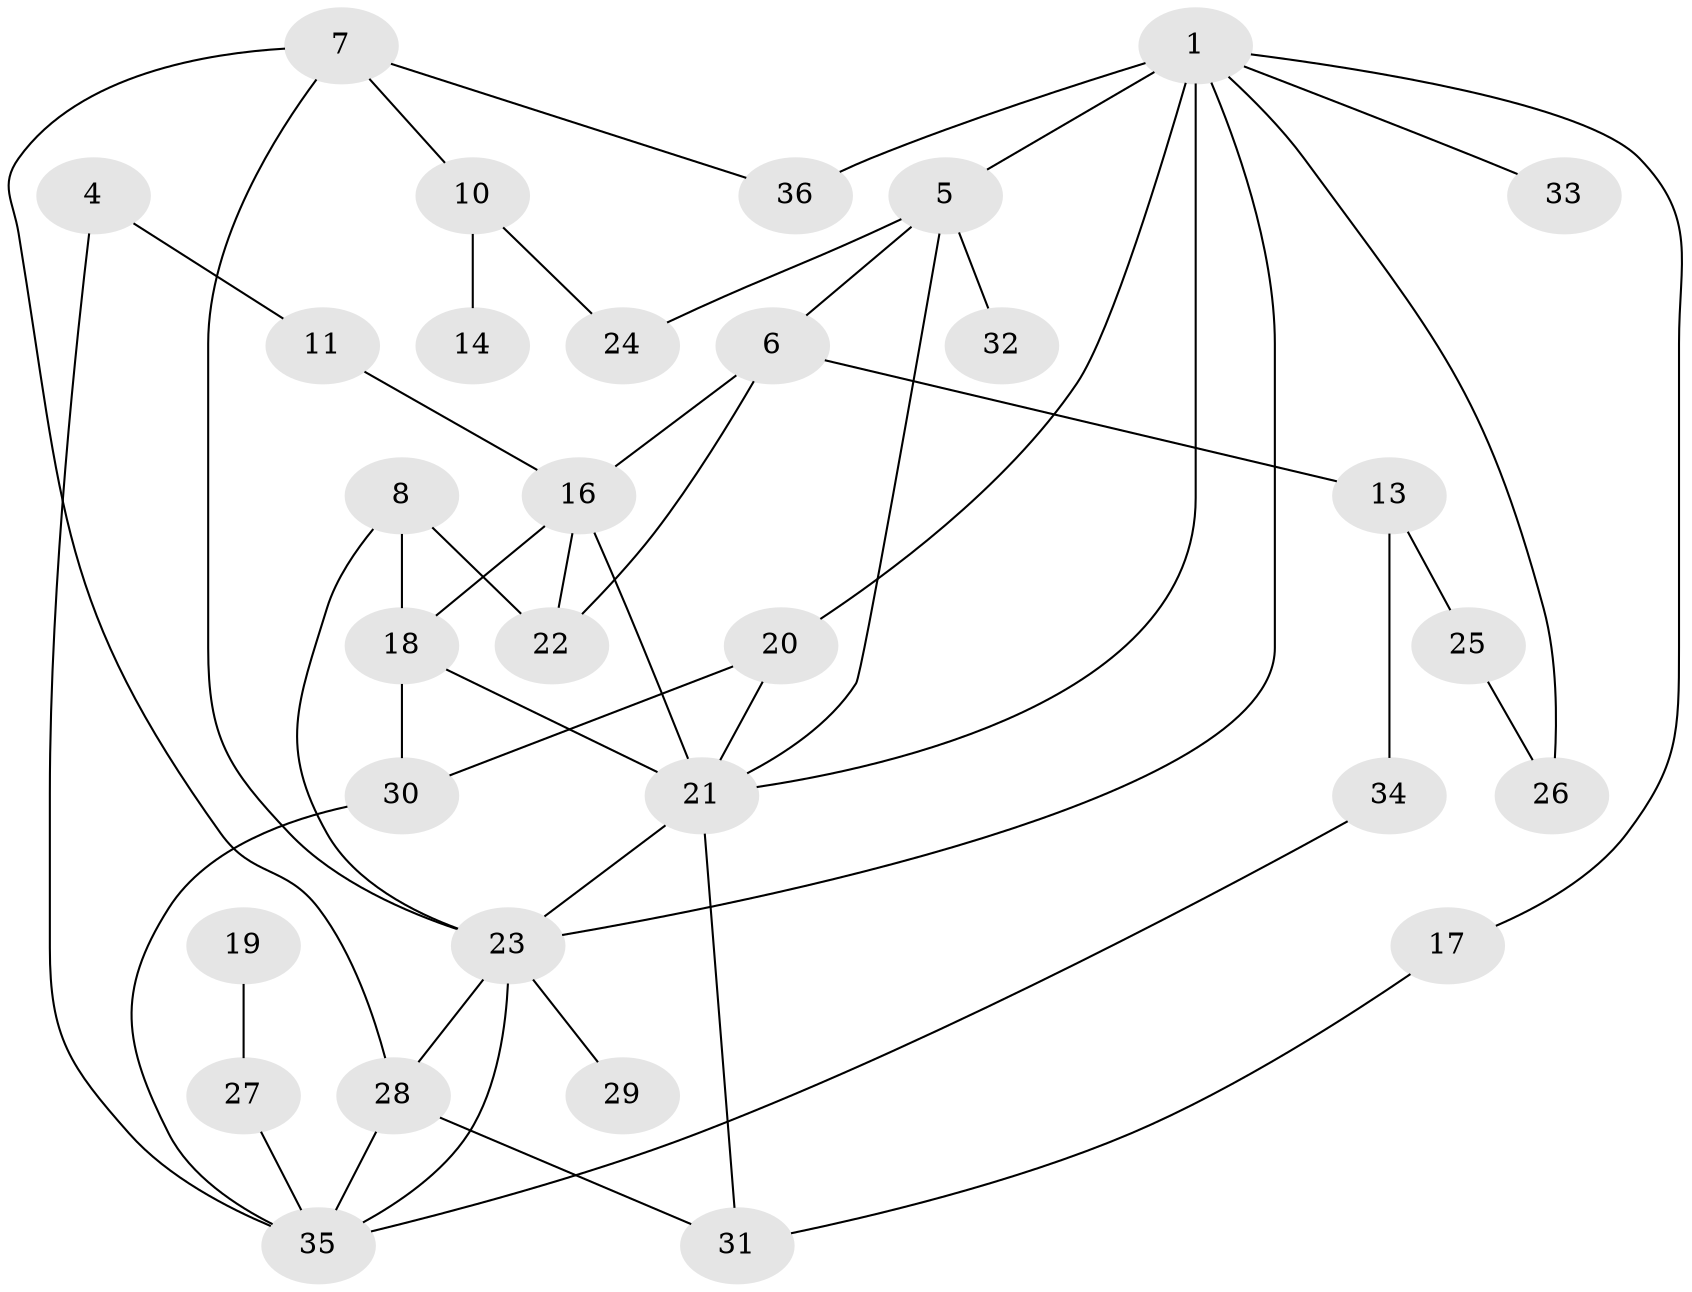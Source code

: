 // original degree distribution, {4: 0.09722222222222222, 0: 0.05555555555555555, 1: 0.125, 2: 0.4305555555555556, 3: 0.2222222222222222, 5: 0.013888888888888888, 6: 0.05555555555555555}
// Generated by graph-tools (version 1.1) at 2025/33/03/09/25 02:33:36]
// undirected, 31 vertices, 49 edges
graph export_dot {
graph [start="1"]
  node [color=gray90,style=filled];
  1;
  4;
  5;
  6;
  7;
  8;
  10;
  11;
  13;
  14;
  16;
  17;
  18;
  19;
  20;
  21;
  22;
  23;
  24;
  25;
  26;
  27;
  28;
  29;
  30;
  31;
  32;
  33;
  34;
  35;
  36;
  1 -- 5 [weight=1.0];
  1 -- 17 [weight=1.0];
  1 -- 20 [weight=1.0];
  1 -- 21 [weight=1.0];
  1 -- 23 [weight=1.0];
  1 -- 26 [weight=1.0];
  1 -- 33 [weight=1.0];
  1 -- 36 [weight=2.0];
  4 -- 11 [weight=1.0];
  4 -- 35 [weight=1.0];
  5 -- 6 [weight=1.0];
  5 -- 21 [weight=1.0];
  5 -- 24 [weight=1.0];
  5 -- 32 [weight=1.0];
  6 -- 13 [weight=1.0];
  6 -- 16 [weight=1.0];
  6 -- 22 [weight=1.0];
  7 -- 10 [weight=1.0];
  7 -- 23 [weight=1.0];
  7 -- 28 [weight=1.0];
  7 -- 36 [weight=1.0];
  8 -- 18 [weight=1.0];
  8 -- 22 [weight=1.0];
  8 -- 23 [weight=1.0];
  10 -- 14 [weight=1.0];
  10 -- 24 [weight=1.0];
  11 -- 16 [weight=1.0];
  13 -- 25 [weight=1.0];
  13 -- 34 [weight=1.0];
  16 -- 18 [weight=1.0];
  16 -- 21 [weight=2.0];
  16 -- 22 [weight=1.0];
  17 -- 31 [weight=1.0];
  18 -- 21 [weight=1.0];
  18 -- 30 [weight=1.0];
  19 -- 27 [weight=1.0];
  20 -- 21 [weight=1.0];
  20 -- 30 [weight=1.0];
  21 -- 23 [weight=1.0];
  21 -- 31 [weight=1.0];
  23 -- 28 [weight=1.0];
  23 -- 29 [weight=1.0];
  23 -- 35 [weight=1.0];
  25 -- 26 [weight=1.0];
  27 -- 35 [weight=1.0];
  28 -- 31 [weight=1.0];
  28 -- 35 [weight=1.0];
  30 -- 35 [weight=1.0];
  34 -- 35 [weight=1.0];
}
